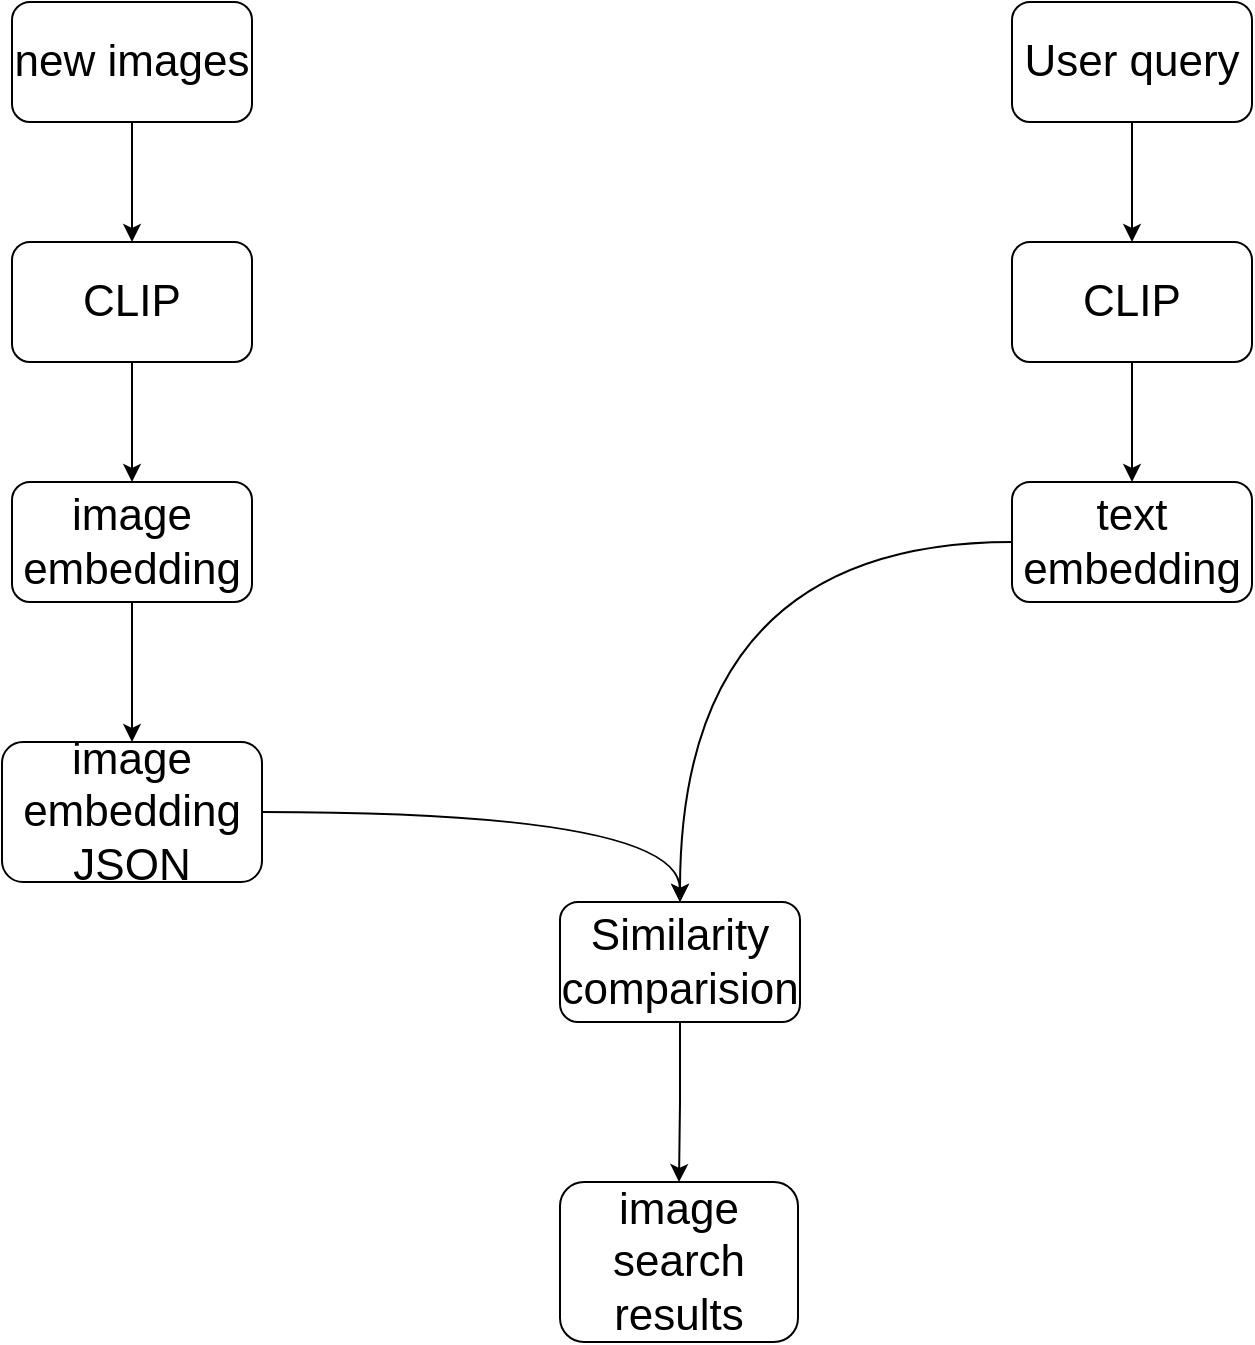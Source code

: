 <mxfile version="25.0.3">
  <diagram name="Page-1" id="LebmvGJdaMMr1W340okY">
    <mxGraphModel dx="2386" dy="907" grid="1" gridSize="10" guides="1" tooltips="1" connect="1" arrows="1" fold="1" page="1" pageScale="1" pageWidth="827" pageHeight="1169" math="0" shadow="0">
      <root>
        <mxCell id="0" />
        <mxCell id="1" parent="0" />
        <mxCell id="PGssCV54uDuy6pbnX6OE-12" value="" style="edgeStyle=orthogonalEdgeStyle;rounded=0;orthogonalLoop=1;jettySize=auto;html=1;" edge="1" parent="1" source="PGssCV54uDuy6pbnX6OE-1" target="PGssCV54uDuy6pbnX6OE-3">
          <mxGeometry relative="1" as="geometry" />
        </mxCell>
        <mxCell id="PGssCV54uDuy6pbnX6OE-1" value="&lt;font style=&quot;font-size: 22px;&quot;&gt;new images&lt;/font&gt;" style="rounded=1;whiteSpace=wrap;html=1;" vertex="1" parent="1">
          <mxGeometry x="80" y="120" width="120" height="60" as="geometry" />
        </mxCell>
        <mxCell id="PGssCV54uDuy6pbnX6OE-15" value="" style="edgeStyle=orthogonalEdgeStyle;rounded=0;orthogonalLoop=1;jettySize=auto;html=1;curved=1;" edge="1" parent="1" source="PGssCV54uDuy6pbnX6OE-2" target="PGssCV54uDuy6pbnX6OE-5">
          <mxGeometry relative="1" as="geometry" />
        </mxCell>
        <mxCell id="PGssCV54uDuy6pbnX6OE-2" value="&lt;span style=&quot;font-size: 22px;&quot;&gt;image embedding JSON&lt;/span&gt;" style="rounded=1;whiteSpace=wrap;html=1;" vertex="1" parent="1">
          <mxGeometry x="75" y="490" width="130" height="70" as="geometry" />
        </mxCell>
        <mxCell id="PGssCV54uDuy6pbnX6OE-13" value="" style="edgeStyle=orthogonalEdgeStyle;rounded=0;orthogonalLoop=1;jettySize=auto;html=1;" edge="1" parent="1" source="PGssCV54uDuy6pbnX6OE-3" target="PGssCV54uDuy6pbnX6OE-4">
          <mxGeometry relative="1" as="geometry" />
        </mxCell>
        <mxCell id="PGssCV54uDuy6pbnX6OE-3" value="&lt;span style=&quot;font-size: 22px;&quot;&gt;CLIP&lt;/span&gt;" style="rounded=1;whiteSpace=wrap;html=1;" vertex="1" parent="1">
          <mxGeometry x="80" y="240" width="120" height="60" as="geometry" />
        </mxCell>
        <mxCell id="PGssCV54uDuy6pbnX6OE-14" value="" style="edgeStyle=orthogonalEdgeStyle;rounded=0;orthogonalLoop=1;jettySize=auto;html=1;" edge="1" parent="1" source="PGssCV54uDuy6pbnX6OE-4" target="PGssCV54uDuy6pbnX6OE-2">
          <mxGeometry relative="1" as="geometry" />
        </mxCell>
        <mxCell id="PGssCV54uDuy6pbnX6OE-4" value="&lt;span style=&quot;font-size: 22px;&quot;&gt;image embedding&lt;/span&gt;" style="rounded=1;whiteSpace=wrap;html=1;" vertex="1" parent="1">
          <mxGeometry x="80" y="360" width="120" height="60" as="geometry" />
        </mxCell>
        <mxCell id="PGssCV54uDuy6pbnX6OE-17" value="" style="edgeStyle=orthogonalEdgeStyle;rounded=0;orthogonalLoop=1;jettySize=auto;html=1;" edge="1" parent="1" source="PGssCV54uDuy6pbnX6OE-5" target="PGssCV54uDuy6pbnX6OE-9">
          <mxGeometry relative="1" as="geometry" />
        </mxCell>
        <mxCell id="PGssCV54uDuy6pbnX6OE-5" value="&lt;span style=&quot;font-size: 22px;&quot;&gt;Similarity comparision&lt;/span&gt;" style="rounded=1;whiteSpace=wrap;html=1;" vertex="1" parent="1">
          <mxGeometry x="354" y="570" width="120" height="60" as="geometry" />
        </mxCell>
        <mxCell id="PGssCV54uDuy6pbnX6OE-16" value="" style="edgeStyle=orthogonalEdgeStyle;rounded=0;orthogonalLoop=1;jettySize=auto;html=1;elbow=vertical;curved=1;" edge="1" parent="1" source="PGssCV54uDuy6pbnX6OE-6" target="PGssCV54uDuy6pbnX6OE-5">
          <mxGeometry relative="1" as="geometry" />
        </mxCell>
        <mxCell id="PGssCV54uDuy6pbnX6OE-6" value="&lt;span style=&quot;font-size: 22px;&quot;&gt;text embedding&lt;/span&gt;" style="rounded=1;whiteSpace=wrap;html=1;" vertex="1" parent="1">
          <mxGeometry x="580" y="360" width="120" height="60" as="geometry" />
        </mxCell>
        <mxCell id="PGssCV54uDuy6pbnX6OE-19" value="" style="edgeStyle=orthogonalEdgeStyle;rounded=0;orthogonalLoop=1;jettySize=auto;html=1;" edge="1" parent="1" source="PGssCV54uDuy6pbnX6OE-7" target="PGssCV54uDuy6pbnX6OE-6">
          <mxGeometry relative="1" as="geometry" />
        </mxCell>
        <mxCell id="PGssCV54uDuy6pbnX6OE-7" value="&lt;span style=&quot;font-size: 22px;&quot;&gt;CLIP&lt;/span&gt;" style="rounded=1;whiteSpace=wrap;html=1;" vertex="1" parent="1">
          <mxGeometry x="580" y="240" width="120" height="60" as="geometry" />
        </mxCell>
        <mxCell id="PGssCV54uDuy6pbnX6OE-18" value="" style="edgeStyle=orthogonalEdgeStyle;rounded=0;orthogonalLoop=1;jettySize=auto;html=1;" edge="1" parent="1" source="PGssCV54uDuy6pbnX6OE-8" target="PGssCV54uDuy6pbnX6OE-7">
          <mxGeometry relative="1" as="geometry" />
        </mxCell>
        <mxCell id="PGssCV54uDuy6pbnX6OE-8" value="&lt;font style=&quot;font-size: 22px;&quot;&gt;User query&lt;/font&gt;" style="rounded=1;whiteSpace=wrap;html=1;" vertex="1" parent="1">
          <mxGeometry x="580" y="120" width="120" height="60" as="geometry" />
        </mxCell>
        <mxCell id="PGssCV54uDuy6pbnX6OE-9" value="&lt;span style=&quot;font-size: 22px;&quot;&gt;image search results&lt;/span&gt;" style="rounded=1;whiteSpace=wrap;html=1;" vertex="1" parent="1">
          <mxGeometry x="354" y="710" width="119" height="80" as="geometry" />
        </mxCell>
      </root>
    </mxGraphModel>
  </diagram>
</mxfile>
